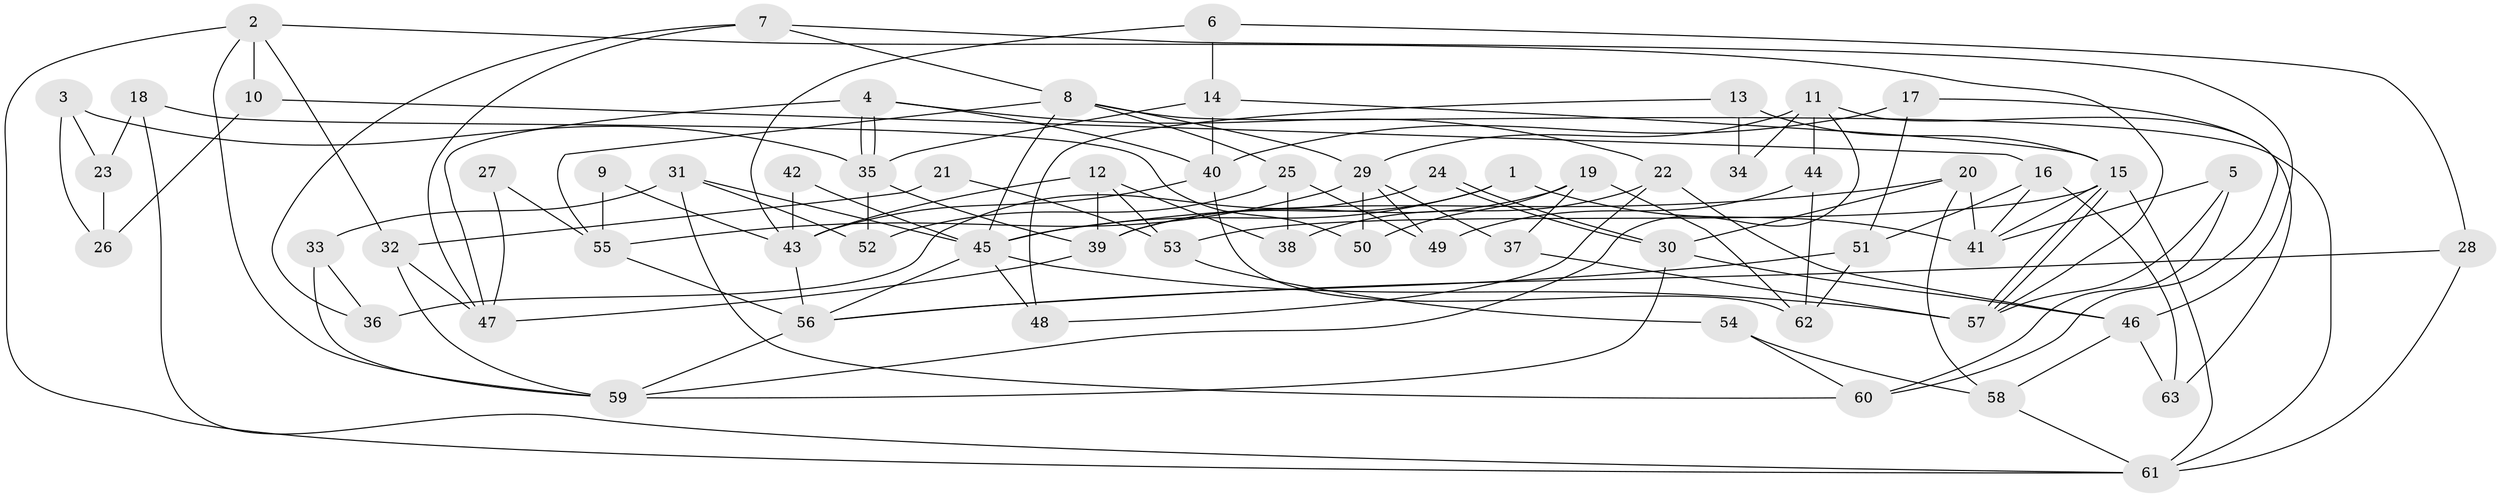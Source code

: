 // coarse degree distribution, {6: 0.11363636363636363, 4: 0.18181818181818182, 3: 0.22727272727272727, 7: 0.11363636363636363, 5: 0.18181818181818182, 8: 0.022727272727272728, 10: 0.022727272727272728, 2: 0.11363636363636363, 11: 0.022727272727272728}
// Generated by graph-tools (version 1.1) at 2025/52/02/27/25 19:52:04]
// undirected, 63 vertices, 126 edges
graph export_dot {
graph [start="1"]
  node [color=gray90,style=filled];
  1;
  2;
  3;
  4;
  5;
  6;
  7;
  8;
  9;
  10;
  11;
  12;
  13;
  14;
  15;
  16;
  17;
  18;
  19;
  20;
  21;
  22;
  23;
  24;
  25;
  26;
  27;
  28;
  29;
  30;
  31;
  32;
  33;
  34;
  35;
  36;
  37;
  38;
  39;
  40;
  41;
  42;
  43;
  44;
  45;
  46;
  47;
  48;
  49;
  50;
  51;
  52;
  53;
  54;
  55;
  56;
  57;
  58;
  59;
  60;
  61;
  62;
  63;
  1 -- 41;
  1 -- 45;
  1 -- 39;
  2 -- 59;
  2 -- 32;
  2 -- 10;
  2 -- 57;
  2 -- 61;
  3 -- 26;
  3 -- 35;
  3 -- 23;
  4 -- 35;
  4 -- 35;
  4 -- 47;
  4 -- 22;
  4 -- 40;
  5 -- 41;
  5 -- 57;
  5 -- 60;
  6 -- 14;
  6 -- 43;
  6 -- 28;
  7 -- 46;
  7 -- 8;
  7 -- 36;
  7 -- 47;
  8 -- 29;
  8 -- 61;
  8 -- 25;
  8 -- 45;
  8 -- 55;
  9 -- 43;
  9 -- 55;
  10 -- 16;
  10 -- 26;
  11 -- 59;
  11 -- 44;
  11 -- 29;
  11 -- 34;
  11 -- 63;
  12 -- 39;
  12 -- 43;
  12 -- 38;
  12 -- 53;
  13 -- 15;
  13 -- 48;
  13 -- 34;
  14 -- 15;
  14 -- 40;
  14 -- 35;
  15 -- 57;
  15 -- 57;
  15 -- 61;
  15 -- 41;
  15 -- 53;
  16 -- 63;
  16 -- 51;
  16 -- 41;
  17 -- 51;
  17 -- 60;
  17 -- 40;
  18 -- 61;
  18 -- 50;
  18 -- 23;
  19 -- 39;
  19 -- 37;
  19 -- 50;
  19 -- 62;
  20 -- 45;
  20 -- 41;
  20 -- 30;
  20 -- 58;
  21 -- 53;
  21 -- 32;
  22 -- 38;
  22 -- 46;
  22 -- 48;
  23 -- 26;
  24 -- 36;
  24 -- 30;
  24 -- 30;
  25 -- 52;
  25 -- 38;
  25 -- 49;
  27 -- 55;
  27 -- 47;
  28 -- 61;
  28 -- 56;
  29 -- 55;
  29 -- 37;
  29 -- 49;
  29 -- 50;
  30 -- 46;
  30 -- 59;
  31 -- 45;
  31 -- 60;
  31 -- 33;
  31 -- 52;
  32 -- 47;
  32 -- 59;
  33 -- 59;
  33 -- 36;
  35 -- 39;
  35 -- 52;
  37 -- 57;
  39 -- 47;
  40 -- 43;
  40 -- 62;
  42 -- 43;
  42 -- 45;
  43 -- 56;
  44 -- 62;
  44 -- 49;
  45 -- 57;
  45 -- 48;
  45 -- 56;
  46 -- 58;
  46 -- 63;
  51 -- 62;
  51 -- 56;
  53 -- 54;
  54 -- 58;
  54 -- 60;
  55 -- 56;
  56 -- 59;
  58 -- 61;
}
